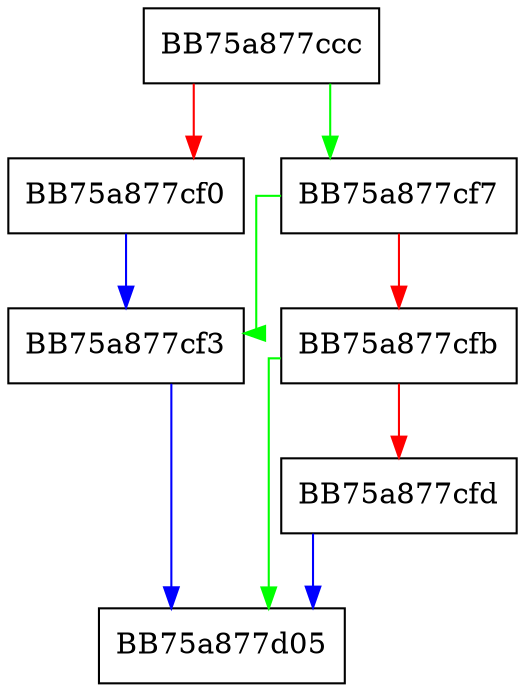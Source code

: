 digraph RestoreOldResType {
  node [shape="box"];
  graph [splines=ortho];
  BB75a877ccc -> BB75a877cf7 [color="green"];
  BB75a877ccc -> BB75a877cf0 [color="red"];
  BB75a877cf0 -> BB75a877cf3 [color="blue"];
  BB75a877cf3 -> BB75a877d05 [color="blue"];
  BB75a877cf7 -> BB75a877cf3 [color="green"];
  BB75a877cf7 -> BB75a877cfb [color="red"];
  BB75a877cfb -> BB75a877d05 [color="green"];
  BB75a877cfb -> BB75a877cfd [color="red"];
  BB75a877cfd -> BB75a877d05 [color="blue"];
}